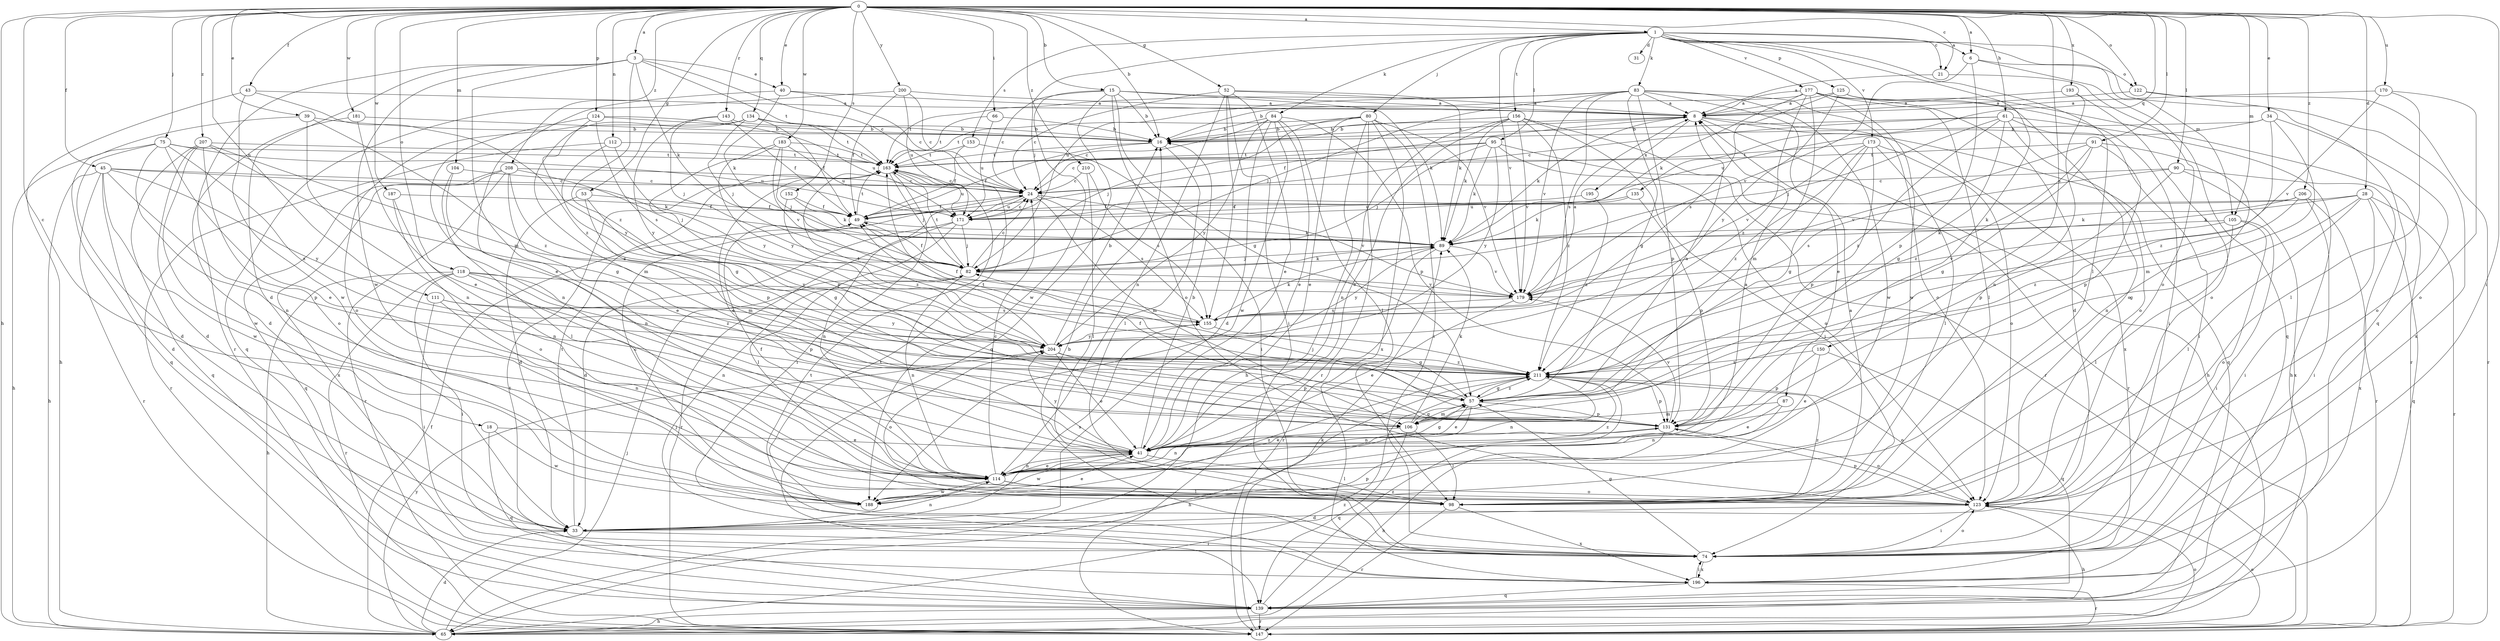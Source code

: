 strict digraph  {
0;
1;
3;
6;
8;
15;
16;
18;
21;
24;
28;
31;
33;
34;
39;
40;
41;
43;
45;
49;
52;
53;
57;
61;
65;
66;
74;
75;
80;
82;
83;
84;
87;
89;
90;
91;
95;
98;
104;
105;
106;
111;
112;
114;
118;
122;
123;
124;
125;
131;
134;
135;
139;
143;
147;
150;
152;
153;
155;
156;
163;
170;
171;
173;
177;
179;
181;
183;
187;
188;
193;
195;
196;
200;
204;
206;
207;
208;
210;
211;
0 -> 1  [label=a];
0 -> 3  [label=a];
0 -> 6  [label=a];
0 -> 15  [label=b];
0 -> 16  [label=b];
0 -> 18  [label=c];
0 -> 21  [label=c];
0 -> 28  [label=d];
0 -> 34  [label=e];
0 -> 39  [label=e];
0 -> 40  [label=e];
0 -> 43  [label=f];
0 -> 45  [label=f];
0 -> 52  [label=g];
0 -> 53  [label=g];
0 -> 61  [label=h];
0 -> 65  [label=h];
0 -> 66  [label=i];
0 -> 74  [label=i];
0 -> 75  [label=j];
0 -> 90  [label=l];
0 -> 91  [label=l];
0 -> 104  [label=m];
0 -> 105  [label=m];
0 -> 111  [label=n];
0 -> 112  [label=n];
0 -> 118  [label=o];
0 -> 122  [label=o];
0 -> 124  [label=p];
0 -> 134  [label=q];
0 -> 135  [label=q];
0 -> 143  [label=r];
0 -> 150  [label=s];
0 -> 152  [label=s];
0 -> 170  [label=u];
0 -> 181  [label=w];
0 -> 183  [label=w];
0 -> 187  [label=w];
0 -> 193  [label=x];
0 -> 200  [label=y];
0 -> 206  [label=z];
0 -> 207  [label=z];
0 -> 208  [label=z];
0 -> 210  [label=z];
1 -> 6  [label=a];
1 -> 21  [label=c];
1 -> 31  [label=d];
1 -> 80  [label=j];
1 -> 82  [label=j];
1 -> 83  [label=k];
1 -> 84  [label=k];
1 -> 87  [label=k];
1 -> 95  [label=l];
1 -> 98  [label=l];
1 -> 105  [label=m];
1 -> 125  [label=p];
1 -> 139  [label=q];
1 -> 153  [label=s];
1 -> 156  [label=t];
1 -> 173  [label=v];
1 -> 177  [label=v];
1 -> 179  [label=v];
3 -> 24  [label=c];
3 -> 33  [label=d];
3 -> 40  [label=e];
3 -> 89  [label=k];
3 -> 106  [label=m];
3 -> 147  [label=r];
3 -> 163  [label=t];
3 -> 188  [label=w];
3 -> 211  [label=z];
6 -> 122  [label=o];
6 -> 131  [label=p];
6 -> 139  [label=q];
6 -> 179  [label=v];
8 -> 16  [label=b];
8 -> 49  [label=f];
8 -> 65  [label=h];
8 -> 89  [label=k];
8 -> 139  [label=q];
8 -> 195  [label=x];
8 -> 196  [label=x];
15 -> 8  [label=a];
15 -> 16  [label=b];
15 -> 24  [label=c];
15 -> 57  [label=g];
15 -> 89  [label=k];
15 -> 123  [label=o];
15 -> 139  [label=q];
15 -> 188  [label=w];
16 -> 8  [label=a];
16 -> 49  [label=f];
16 -> 98  [label=l];
16 -> 163  [label=t];
18 -> 41  [label=e];
18 -> 139  [label=q];
18 -> 188  [label=w];
21 -> 8  [label=a];
21 -> 123  [label=o];
24 -> 49  [label=f];
24 -> 106  [label=m];
24 -> 114  [label=n];
24 -> 155  [label=s];
24 -> 171  [label=u];
24 -> 179  [label=v];
28 -> 57  [label=g];
28 -> 74  [label=i];
28 -> 89  [label=k];
28 -> 98  [label=l];
28 -> 139  [label=q];
28 -> 147  [label=r];
28 -> 171  [label=u];
33 -> 74  [label=i];
33 -> 114  [label=n];
33 -> 131  [label=p];
33 -> 155  [label=s];
33 -> 163  [label=t];
34 -> 16  [label=b];
34 -> 106  [label=m];
34 -> 123  [label=o];
34 -> 171  [label=u];
34 -> 211  [label=z];
39 -> 16  [label=b];
39 -> 114  [label=n];
39 -> 139  [label=q];
39 -> 211  [label=z];
40 -> 8  [label=a];
40 -> 24  [label=c];
40 -> 41  [label=e];
40 -> 89  [label=k];
41 -> 8  [label=a];
41 -> 16  [label=b];
41 -> 57  [label=g];
41 -> 98  [label=l];
41 -> 114  [label=n];
41 -> 188  [label=w];
41 -> 204  [label=y];
43 -> 8  [label=a];
43 -> 65  [label=h];
43 -> 188  [label=w];
43 -> 211  [label=z];
45 -> 24  [label=c];
45 -> 33  [label=d];
45 -> 65  [label=h];
45 -> 89  [label=k];
45 -> 131  [label=p];
45 -> 147  [label=r];
45 -> 188  [label=w];
45 -> 204  [label=y];
49 -> 89  [label=k];
49 -> 163  [label=t];
52 -> 8  [label=a];
52 -> 24  [label=c];
52 -> 41  [label=e];
52 -> 74  [label=i];
52 -> 89  [label=k];
52 -> 114  [label=n];
52 -> 155  [label=s];
53 -> 33  [label=d];
53 -> 49  [label=f];
53 -> 57  [label=g];
53 -> 106  [label=m];
57 -> 8  [label=a];
57 -> 41  [label=e];
57 -> 106  [label=m];
57 -> 114  [label=n];
57 -> 131  [label=p];
57 -> 163  [label=t];
57 -> 211  [label=z];
61 -> 16  [label=b];
61 -> 24  [label=c];
61 -> 57  [label=g];
61 -> 65  [label=h];
61 -> 74  [label=i];
61 -> 82  [label=j];
61 -> 123  [label=o];
61 -> 211  [label=z];
65 -> 33  [label=d];
65 -> 49  [label=f];
65 -> 82  [label=j];
65 -> 123  [label=o];
65 -> 204  [label=y];
65 -> 211  [label=z];
66 -> 16  [label=b];
66 -> 163  [label=t];
66 -> 171  [label=u];
74 -> 16  [label=b];
74 -> 57  [label=g];
74 -> 123  [label=o];
74 -> 163  [label=t];
74 -> 196  [label=x];
75 -> 33  [label=d];
75 -> 41  [label=e];
75 -> 65  [label=h];
75 -> 114  [label=n];
75 -> 163  [label=t];
75 -> 171  [label=u];
75 -> 211  [label=z];
80 -> 16  [label=b];
80 -> 41  [label=e];
80 -> 65  [label=h];
80 -> 74  [label=i];
80 -> 82  [label=j];
80 -> 147  [label=r];
80 -> 163  [label=t];
80 -> 179  [label=v];
80 -> 196  [label=x];
82 -> 24  [label=c];
82 -> 49  [label=f];
82 -> 89  [label=k];
82 -> 114  [label=n];
82 -> 163  [label=t];
82 -> 179  [label=v];
83 -> 8  [label=a];
83 -> 41  [label=e];
83 -> 57  [label=g];
83 -> 82  [label=j];
83 -> 123  [label=o];
83 -> 131  [label=p];
83 -> 155  [label=s];
83 -> 163  [label=t];
83 -> 171  [label=u];
83 -> 179  [label=v];
83 -> 188  [label=w];
84 -> 16  [label=b];
84 -> 24  [label=c];
84 -> 33  [label=d];
84 -> 41  [label=e];
84 -> 98  [label=l];
84 -> 131  [label=p];
84 -> 188  [label=w];
84 -> 204  [label=y];
87 -> 41  [label=e];
87 -> 106  [label=m];
87 -> 114  [label=n];
89 -> 82  [label=j];
89 -> 147  [label=r];
89 -> 179  [label=v];
89 -> 204  [label=y];
90 -> 24  [label=c];
90 -> 131  [label=p];
90 -> 147  [label=r];
90 -> 155  [label=s];
90 -> 196  [label=x];
91 -> 57  [label=g];
91 -> 114  [label=n];
91 -> 131  [label=p];
91 -> 163  [label=t];
91 -> 179  [label=v];
91 -> 211  [label=z];
95 -> 24  [label=c];
95 -> 82  [label=j];
95 -> 89  [label=k];
95 -> 123  [label=o];
95 -> 147  [label=r];
95 -> 163  [label=t];
95 -> 204  [label=y];
98 -> 8  [label=a];
98 -> 147  [label=r];
98 -> 196  [label=x];
98 -> 211  [label=z];
104 -> 24  [label=c];
104 -> 98  [label=l];
104 -> 114  [label=n];
105 -> 74  [label=i];
105 -> 89  [label=k];
105 -> 98  [label=l];
105 -> 123  [label=o];
105 -> 179  [label=v];
106 -> 57  [label=g];
106 -> 89  [label=k];
106 -> 98  [label=l];
106 -> 114  [label=n];
106 -> 139  [label=q];
111 -> 74  [label=i];
111 -> 114  [label=n];
111 -> 155  [label=s];
111 -> 204  [label=y];
112 -> 57  [label=g];
112 -> 147  [label=r];
112 -> 163  [label=t];
112 -> 204  [label=y];
114 -> 24  [label=c];
114 -> 41  [label=e];
114 -> 49  [label=f];
114 -> 98  [label=l];
114 -> 123  [label=o];
114 -> 188  [label=w];
114 -> 211  [label=z];
118 -> 65  [label=h];
118 -> 74  [label=i];
118 -> 114  [label=n];
118 -> 131  [label=p];
118 -> 147  [label=r];
118 -> 179  [label=v];
118 -> 211  [label=z];
122 -> 8  [label=a];
122 -> 147  [label=r];
122 -> 196  [label=x];
123 -> 33  [label=d];
123 -> 65  [label=h];
123 -> 74  [label=i];
123 -> 131  [label=p];
124 -> 16  [label=b];
124 -> 114  [label=n];
124 -> 155  [label=s];
124 -> 171  [label=u];
124 -> 204  [label=y];
125 -> 8  [label=a];
125 -> 74  [label=i];
125 -> 123  [label=o];
125 -> 155  [label=s];
125 -> 204  [label=y];
131 -> 41  [label=e];
131 -> 49  [label=f];
131 -> 65  [label=h];
131 -> 82  [label=j];
131 -> 123  [label=o];
131 -> 179  [label=v];
134 -> 16  [label=b];
134 -> 49  [label=f];
134 -> 82  [label=j];
134 -> 106  [label=m];
134 -> 123  [label=o];
134 -> 163  [label=t];
135 -> 89  [label=k];
135 -> 131  [label=p];
135 -> 171  [label=u];
139 -> 65  [label=h];
139 -> 147  [label=r];
139 -> 163  [label=t];
139 -> 211  [label=z];
143 -> 16  [label=b];
143 -> 49  [label=f];
143 -> 82  [label=j];
143 -> 204  [label=y];
147 -> 89  [label=k];
147 -> 123  [label=o];
150 -> 41  [label=e];
150 -> 131  [label=p];
150 -> 139  [label=q];
150 -> 211  [label=z];
152 -> 49  [label=f];
152 -> 89  [label=k];
152 -> 211  [label=z];
153 -> 49  [label=f];
153 -> 74  [label=i];
153 -> 163  [label=t];
155 -> 49  [label=f];
155 -> 57  [label=g];
155 -> 89  [label=k];
155 -> 204  [label=y];
156 -> 16  [label=b];
156 -> 41  [label=e];
156 -> 74  [label=i];
156 -> 89  [label=k];
156 -> 114  [label=n];
156 -> 147  [label=r];
156 -> 179  [label=v];
156 -> 211  [label=z];
163 -> 24  [label=c];
163 -> 41  [label=e];
163 -> 74  [label=i];
163 -> 82  [label=j];
163 -> 171  [label=u];
170 -> 8  [label=a];
170 -> 98  [label=l];
170 -> 123  [label=o];
170 -> 179  [label=v];
171 -> 24  [label=c];
171 -> 33  [label=d];
171 -> 82  [label=j];
171 -> 98  [label=l];
171 -> 147  [label=r];
173 -> 57  [label=g];
173 -> 98  [label=l];
173 -> 123  [label=o];
173 -> 131  [label=p];
173 -> 163  [label=t];
173 -> 179  [label=v];
173 -> 211  [label=z];
177 -> 8  [label=a];
177 -> 16  [label=b];
177 -> 33  [label=d];
177 -> 89  [label=k];
177 -> 98  [label=l];
177 -> 106  [label=m];
177 -> 147  [label=r];
177 -> 188  [label=w];
177 -> 211  [label=z];
179 -> 8  [label=a];
179 -> 41  [label=e];
179 -> 155  [label=s];
181 -> 16  [label=b];
181 -> 33  [label=d];
181 -> 41  [label=e];
183 -> 82  [label=j];
183 -> 131  [label=p];
183 -> 163  [label=t];
183 -> 171  [label=u];
183 -> 179  [label=v];
183 -> 204  [label=y];
187 -> 49  [label=f];
187 -> 114  [label=n];
187 -> 123  [label=o];
188 -> 24  [label=c];
188 -> 41  [label=e];
188 -> 211  [label=z];
193 -> 8  [label=a];
193 -> 114  [label=n];
193 -> 123  [label=o];
195 -> 49  [label=f];
195 -> 211  [label=z];
196 -> 74  [label=i];
196 -> 82  [label=j];
196 -> 139  [label=q];
196 -> 147  [label=r];
196 -> 163  [label=t];
200 -> 8  [label=a];
200 -> 24  [label=c];
200 -> 49  [label=f];
200 -> 139  [label=q];
200 -> 171  [label=u];
204 -> 16  [label=b];
204 -> 41  [label=e];
204 -> 123  [label=o];
204 -> 131  [label=p];
204 -> 163  [label=t];
204 -> 211  [label=z];
206 -> 49  [label=f];
206 -> 74  [label=i];
206 -> 89  [label=k];
206 -> 196  [label=x];
206 -> 211  [label=z];
207 -> 33  [label=d];
207 -> 57  [label=g];
207 -> 123  [label=o];
207 -> 139  [label=q];
207 -> 163  [label=t];
207 -> 188  [label=w];
207 -> 211  [label=z];
208 -> 24  [label=c];
208 -> 41  [label=e];
208 -> 82  [label=j];
208 -> 131  [label=p];
208 -> 139  [label=q];
208 -> 147  [label=r];
208 -> 196  [label=x];
210 -> 24  [label=c];
210 -> 98  [label=l];
210 -> 155  [label=s];
211 -> 57  [label=g];
211 -> 65  [label=h];
211 -> 114  [label=n];
211 -> 123  [label=o];
211 -> 131  [label=p];
}
